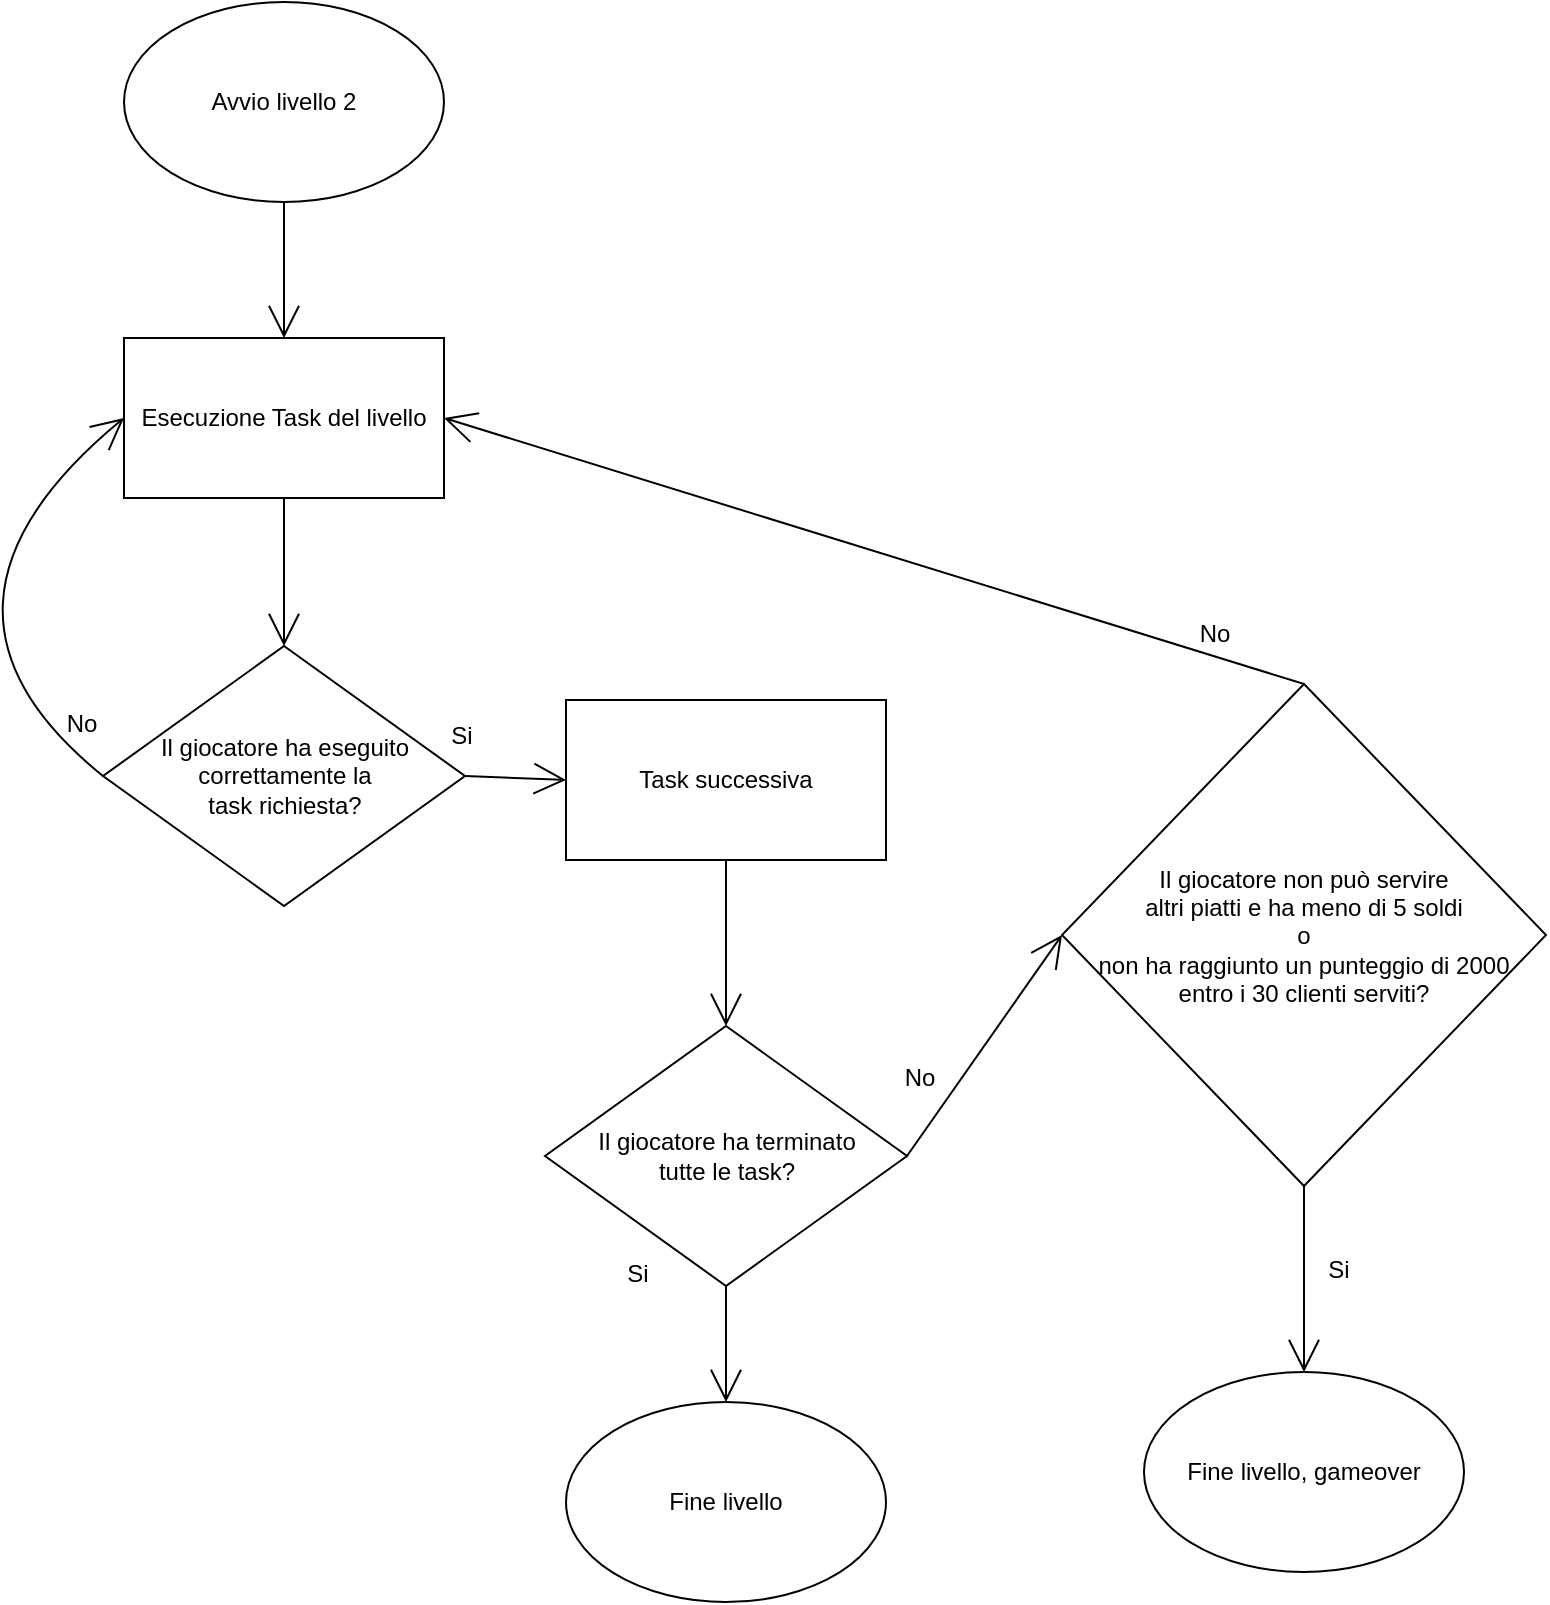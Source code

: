 <mxfile version="20.0.4" type="device"><diagram id="yPNuyfbv2FczWZxVB5eT" name="Page-1"><mxGraphModel dx="1422" dy="1802" grid="1" gridSize="10" guides="1" tooltips="1" connect="1" arrows="1" fold="1" page="1" pageScale="1" pageWidth="850" pageHeight="1100" math="0" shadow="0"><root><mxCell id="0"/><mxCell id="1" parent="0"/><mxCell id="rZzQybEQrjkQ14hG2Zcd-1" value="" style="edgeStyle=none;curved=1;rounded=0;orthogonalLoop=1;jettySize=auto;html=1;endArrow=open;startSize=14;endSize=14;sourcePerimeterSpacing=8;targetPerimeterSpacing=8;entryX=0.5;entryY=0;entryDx=0;entryDy=0;exitX=0.5;exitY=1;exitDx=0;exitDy=0;" parent="1" source="rZzQybEQrjkQ14hG2Zcd-2" target="rZzQybEQrjkQ14hG2Zcd-4" edge="1"><mxGeometry relative="1" as="geometry"><mxPoint x="212" y="157" as="targetPoint"/></mxGeometry></mxCell><mxCell id="rZzQybEQrjkQ14hG2Zcd-2" value="Avvio livello 2" style="ellipse;whiteSpace=wrap;html=1;hachureGap=4;" parent="1" vertex="1"><mxGeometry x="137" y="-11" width="160" height="100" as="geometry"/></mxCell><mxCell id="rZzQybEQrjkQ14hG2Zcd-3" value="Fine livello" style="ellipse;whiteSpace=wrap;html=1;hachureGap=4;fontSize=12;" parent="1" vertex="1"><mxGeometry x="358" y="689" width="160" height="100" as="geometry"/></mxCell><mxCell id="rZzQybEQrjkQ14hG2Zcd-4" value="Esecuzione Task del livello" style="rounded=0;whiteSpace=wrap;html=1;hachureGap=4;fontSize=12;" parent="1" vertex="1"><mxGeometry x="137" y="157" width="160" height="80" as="geometry"/></mxCell><mxCell id="rZzQybEQrjkQ14hG2Zcd-5" value="Il giocatore ha eseguito correttamente la &lt;br&gt;task richiesta?" style="rhombus;whiteSpace=wrap;html=1;hachureGap=4;fontSize=12;" parent="1" vertex="1"><mxGeometry x="126.5" y="311" width="181" height="130" as="geometry"/></mxCell><mxCell id="rZzQybEQrjkQ14hG2Zcd-6" value="" style="edgeStyle=none;orthogonalLoop=1;jettySize=auto;html=1;rounded=0;fontSize=12;endArrow=open;startSize=14;endSize=14;sourcePerimeterSpacing=8;targetPerimeterSpacing=8;curved=1;exitX=0.5;exitY=1;exitDx=0;exitDy=0;entryX=0.5;entryY=0;entryDx=0;entryDy=0;" parent="1" source="rZzQybEQrjkQ14hG2Zcd-4" target="rZzQybEQrjkQ14hG2Zcd-5" edge="1"><mxGeometry width="120" relative="1" as="geometry"><mxPoint x="368" y="81" as="sourcePoint"/><mxPoint x="488" y="81" as="targetPoint"/><Array as="points"/></mxGeometry></mxCell><mxCell id="rZzQybEQrjkQ14hG2Zcd-7" value="" style="edgeStyle=none;orthogonalLoop=1;jettySize=auto;html=1;rounded=0;fontSize=12;endArrow=open;startSize=14;endSize=14;sourcePerimeterSpacing=8;targetPerimeterSpacing=8;curved=1;exitX=1;exitY=0.5;exitDx=0;exitDy=0;entryX=0;entryY=0.5;entryDx=0;entryDy=0;" parent="1" source="rZzQybEQrjkQ14hG2Zcd-5" target="rZzQybEQrjkQ14hG2Zcd-10" edge="1"><mxGeometry width="120" relative="1" as="geometry"><mxPoint x="368" y="81" as="sourcePoint"/><mxPoint x="402" y="378" as="targetPoint"/><Array as="points"/></mxGeometry></mxCell><mxCell id="rZzQybEQrjkQ14hG2Zcd-8" value="Si" style="text;strokeColor=none;fillColor=none;html=1;align=center;verticalAlign=middle;whiteSpace=wrap;rounded=0;hachureGap=4;fontSize=12;" parent="1" vertex="1"><mxGeometry x="276" y="341" width="60" height="30" as="geometry"/></mxCell><mxCell id="rZzQybEQrjkQ14hG2Zcd-9" value="No" style="text;strokeColor=none;fillColor=none;html=1;align=center;verticalAlign=middle;whiteSpace=wrap;rounded=0;hachureGap=4;fontSize=12;" parent="1" vertex="1"><mxGeometry x="86" y="335" width="60" height="30" as="geometry"/></mxCell><mxCell id="rZzQybEQrjkQ14hG2Zcd-10" value="Task successiva" style="rounded=0;whiteSpace=wrap;html=1;hachureGap=4;fontSize=12;" parent="1" vertex="1"><mxGeometry x="358" y="338" width="160" height="80" as="geometry"/></mxCell><mxCell id="rZzQybEQrjkQ14hG2Zcd-11" value="Il giocatore ha terminato&lt;br&gt;tutte le task?" style="rhombus;whiteSpace=wrap;html=1;hachureGap=4;fontSize=12;" parent="1" vertex="1"><mxGeometry x="347.5" y="501" width="181" height="130" as="geometry"/></mxCell><mxCell id="rZzQybEQrjkQ14hG2Zcd-12" value="" style="edgeStyle=none;orthogonalLoop=1;jettySize=auto;html=1;rounded=0;fontSize=12;endArrow=open;startSize=14;endSize=14;sourcePerimeterSpacing=8;targetPerimeterSpacing=8;curved=1;exitX=0.5;exitY=1;exitDx=0;exitDy=0;entryX=0.5;entryY=0;entryDx=0;entryDy=0;" parent="1" source="rZzQybEQrjkQ14hG2Zcd-10" target="rZzQybEQrjkQ14hG2Zcd-11" edge="1"><mxGeometry width="120" relative="1" as="geometry"><mxPoint x="506" y="206" as="sourcePoint"/><mxPoint x="626" y="206" as="targetPoint"/><Array as="points"/></mxGeometry></mxCell><mxCell id="rZzQybEQrjkQ14hG2Zcd-13" value="No" style="text;strokeColor=none;fillColor=none;html=1;align=center;verticalAlign=middle;whiteSpace=wrap;rounded=0;hachureGap=4;fontSize=12;" parent="1" vertex="1"><mxGeometry x="505" y="512" width="60" height="30" as="geometry"/></mxCell><mxCell id="rZzQybEQrjkQ14hG2Zcd-14" value="" style="edgeStyle=none;orthogonalLoop=1;jettySize=auto;html=1;rounded=0;fontSize=12;endArrow=open;startSize=14;endSize=14;sourcePerimeterSpacing=8;targetPerimeterSpacing=8;curved=1;exitX=0;exitY=0.5;exitDx=0;exitDy=0;entryX=0;entryY=0.5;entryDx=0;entryDy=0;" parent="1" source="rZzQybEQrjkQ14hG2Zcd-5" target="rZzQybEQrjkQ14hG2Zcd-4" edge="1"><mxGeometry width="120" relative="1" as="geometry"><mxPoint x="232" y="378" as="sourcePoint"/><mxPoint x="352" y="378" as="targetPoint"/><Array as="points"><mxPoint x="22" y="292"/></Array></mxGeometry></mxCell><mxCell id="rZzQybEQrjkQ14hG2Zcd-15" value="Si" style="text;strokeColor=none;fillColor=none;html=1;align=center;verticalAlign=middle;whiteSpace=wrap;rounded=0;hachureGap=4;fontSize=12;" parent="1" vertex="1"><mxGeometry x="364" y="610" width="60" height="30" as="geometry"/></mxCell><mxCell id="rZzQybEQrjkQ14hG2Zcd-16" value="" style="edgeStyle=none;orthogonalLoop=1;jettySize=auto;html=1;rounded=0;fontSize=12;endArrow=open;startSize=14;endSize=14;sourcePerimeterSpacing=8;targetPerimeterSpacing=8;curved=1;exitX=0.5;exitY=1;exitDx=0;exitDy=0;entryX=0.5;entryY=0;entryDx=0;entryDy=0;" parent="1" source="rZzQybEQrjkQ14hG2Zcd-11" target="rZzQybEQrjkQ14hG2Zcd-3" edge="1"><mxGeometry width="120" relative="1" as="geometry"><mxPoint x="139" y="503" as="sourcePoint"/><mxPoint x="259" y="503" as="targetPoint"/><Array as="points"/></mxGeometry></mxCell><mxCell id="rZzQybEQrjkQ14hG2Zcd-17" value="Il giocatore non può servire &lt;br&gt;altri piatti e ha meno di 5 soldi &lt;br&gt;o &lt;br&gt;non ha raggiunto un punteggio di 2000&lt;br&gt;entro i 30 clienti serviti?" style="rhombus;whiteSpace=wrap;html=1;hachureGap=4;fontSize=12;" parent="1" vertex="1"><mxGeometry x="606" y="330" width="242" height="251" as="geometry"/></mxCell><mxCell id="rZzQybEQrjkQ14hG2Zcd-18" value="" style="edgeStyle=none;orthogonalLoop=1;jettySize=auto;html=1;rounded=0;fontSize=12;endArrow=open;startSize=14;endSize=14;sourcePerimeterSpacing=8;targetPerimeterSpacing=8;curved=1;exitX=1;exitY=0.5;exitDx=0;exitDy=0;entryX=0;entryY=0.5;entryDx=0;entryDy=0;" parent="1" source="rZzQybEQrjkQ14hG2Zcd-11" target="rZzQybEQrjkQ14hG2Zcd-17" edge="1"><mxGeometry width="120" relative="1" as="geometry"><mxPoint x="448" y="641" as="sourcePoint"/><mxPoint x="448" y="699" as="targetPoint"/><Array as="points"/></mxGeometry></mxCell><mxCell id="rZzQybEQrjkQ14hG2Zcd-19" value="" style="edgeStyle=none;orthogonalLoop=1;jettySize=auto;html=1;rounded=0;fontSize=12;endArrow=open;startSize=14;endSize=14;sourcePerimeterSpacing=8;targetPerimeterSpacing=8;curved=1;exitX=0.5;exitY=1;exitDx=0;exitDy=0;entryX=0.5;entryY=0;entryDx=0;entryDy=0;" parent="1" source="rZzQybEQrjkQ14hG2Zcd-17" target="rZzQybEQrjkQ14hG2Zcd-21" edge="1"><mxGeometry width="120" relative="1" as="geometry"><mxPoint x="538.5" y="576" as="sourcePoint"/><mxPoint x="727" y="664" as="targetPoint"/><Array as="points"/></mxGeometry></mxCell><mxCell id="rZzQybEQrjkQ14hG2Zcd-20" value="Si" style="text;html=1;align=center;verticalAlign=middle;resizable=0;points=[];autosize=1;strokeColor=none;fillColor=none;hachureGap=4;" parent="1" vertex="1"><mxGeometry x="729" y="610" width="29" height="26" as="geometry"/></mxCell><mxCell id="rZzQybEQrjkQ14hG2Zcd-21" value="Fine livello, gameover" style="ellipse;whiteSpace=wrap;html=1;hachureGap=4;fontSize=12;" parent="1" vertex="1"><mxGeometry x="647" y="674" width="160" height="100" as="geometry"/></mxCell><mxCell id="rZzQybEQrjkQ14hG2Zcd-22" value="" style="edgeStyle=none;orthogonalLoop=1;jettySize=auto;html=1;rounded=0;fontSize=12;endArrow=open;startSize=14;endSize=14;sourcePerimeterSpacing=8;targetPerimeterSpacing=8;curved=1;exitX=0.5;exitY=0;exitDx=0;exitDy=0;entryX=1;entryY=0.5;entryDx=0;entryDy=0;" parent="1" source="rZzQybEQrjkQ14hG2Zcd-17" target="rZzQybEQrjkQ14hG2Zcd-4" edge="1"><mxGeometry width="120" relative="1" as="geometry"><mxPoint x="538.5" y="576" as="sourcePoint"/><mxPoint x="461" y="231" as="targetPoint"/><Array as="points"/></mxGeometry></mxCell><mxCell id="rZzQybEQrjkQ14hG2Zcd-23" value="No" style="text;html=1;align=center;verticalAlign=middle;resizable=0;points=[];autosize=1;strokeColor=none;fillColor=none;hachureGap=4;" parent="1" vertex="1"><mxGeometry x="665" y="292" width="33" height="26" as="geometry"/></mxCell></root></mxGraphModel></diagram></mxfile>